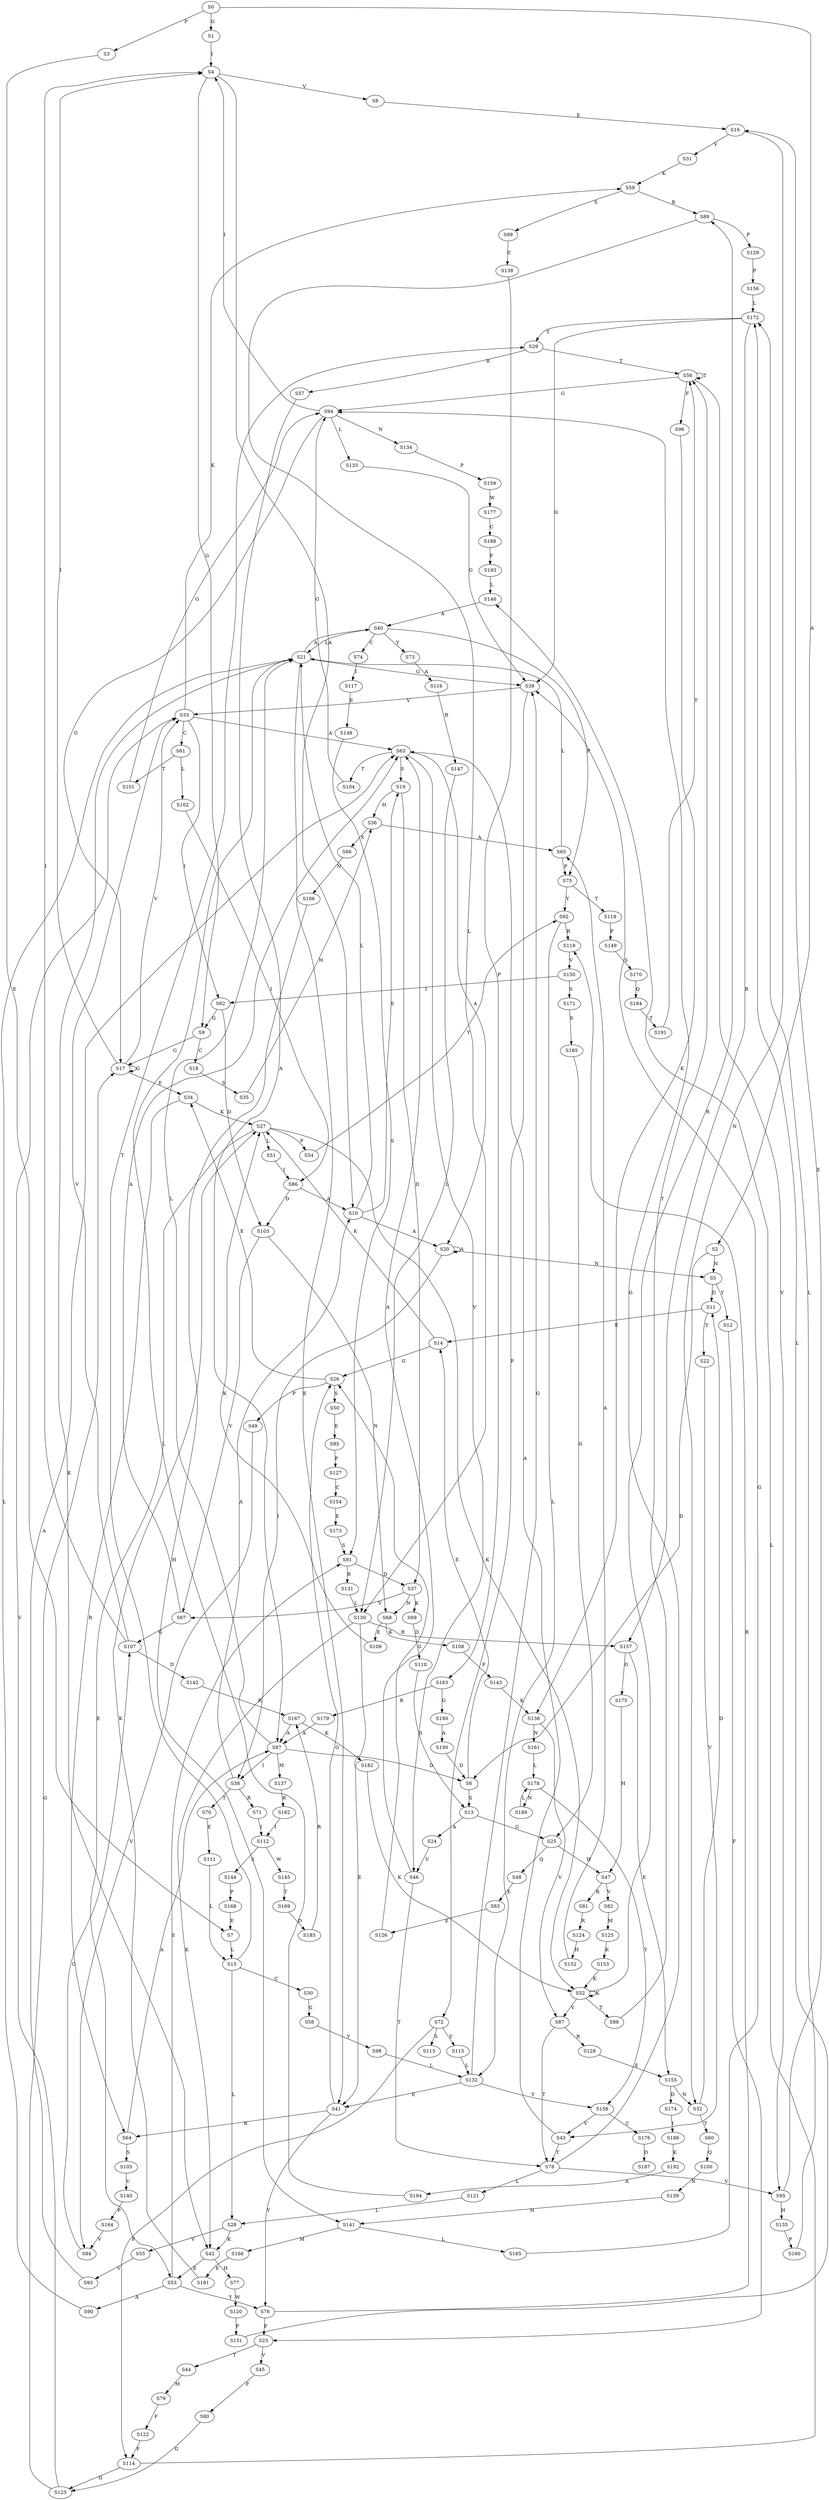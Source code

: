 strict digraph  {
	S0 -> S1 [ label = G ];
	S0 -> S2 [ label = A ];
	S0 -> S3 [ label = P ];
	S1 -> S4 [ label = I ];
	S2 -> S5 [ label = N ];
	S2 -> S6 [ label = D ];
	S3 -> S7 [ label = E ];
	S4 -> S8 [ label = V ];
	S4 -> S9 [ label = G ];
	S4 -> S10 [ label = A ];
	S5 -> S11 [ label = D ];
	S5 -> S12 [ label = Y ];
	S6 -> S13 [ label = S ];
	S6 -> S14 [ label = E ];
	S7 -> S15 [ label = L ];
	S8 -> S16 [ label = E ];
	S9 -> S17 [ label = G ];
	S9 -> S18 [ label = C ];
	S10 -> S19 [ label = S ];
	S10 -> S20 [ label = A ];
	S10 -> S21 [ label = L ];
	S11 -> S22 [ label = Y ];
	S11 -> S14 [ label = E ];
	S12 -> S23 [ label = F ];
	S13 -> S24 [ label = A ];
	S13 -> S25 [ label = G ];
	S14 -> S26 [ label = G ];
	S14 -> S27 [ label = K ];
	S15 -> S28 [ label = L ];
	S15 -> S29 [ label = T ];
	S15 -> S30 [ label = C ];
	S16 -> S31 [ label = V ];
	S16 -> S32 [ label = N ];
	S17 -> S33 [ label = V ];
	S17 -> S34 [ label = E ];
	S17 -> S4 [ label = I ];
	S17 -> S17 [ label = G ];
	S18 -> S35 [ label = S ];
	S19 -> S36 [ label = H ];
	S19 -> S37 [ label = D ];
	S20 -> S5 [ label = N ];
	S20 -> S38 [ label = I ];
	S20 -> S20 [ label = A ];
	S21 -> S39 [ label = G ];
	S21 -> S40 [ label = A ];
	S21 -> S41 [ label = E ];
	S21 -> S42 [ label = K ];
	S22 -> S43 [ label = V ];
	S23 -> S44 [ label = T ];
	S23 -> S45 [ label = V ];
	S24 -> S46 [ label = V ];
	S25 -> S47 [ label = H ];
	S25 -> S48 [ label = Q ];
	S26 -> S49 [ label = P ];
	S26 -> S34 [ label = E ];
	S26 -> S50 [ label = S ];
	S27 -> S51 [ label = L ];
	S27 -> S52 [ label = K ];
	S27 -> S53 [ label = E ];
	S27 -> S54 [ label = P ];
	S28 -> S42 [ label = K ];
	S28 -> S55 [ label = V ];
	S29 -> S56 [ label = T ];
	S29 -> S57 [ label = R ];
	S30 -> S58 [ label = G ];
	S31 -> S59 [ label = K ];
	S32 -> S11 [ label = D ];
	S32 -> S60 [ label = T ];
	S33 -> S61 [ label = C ];
	S33 -> S62 [ label = I ];
	S33 -> S59 [ label = K ];
	S33 -> S63 [ label = A ];
	S34 -> S27 [ label = K ];
	S34 -> S64 [ label = R ];
	S35 -> S36 [ label = H ];
	S36 -> S65 [ label = A ];
	S36 -> S66 [ label = S ];
	S37 -> S67 [ label = V ];
	S37 -> S68 [ label = N ];
	S37 -> S69 [ label = K ];
	S38 -> S10 [ label = A ];
	S38 -> S70 [ label = T ];
	S38 -> S71 [ label = R ];
	S39 -> S72 [ label = F ];
	S39 -> S33 [ label = V ];
	S40 -> S21 [ label = L ];
	S40 -> S73 [ label = Y ];
	S40 -> S74 [ label = C ];
	S40 -> S75 [ label = P ];
	S41 -> S26 [ label = G ];
	S41 -> S64 [ label = R ];
	S41 -> S76 [ label = Y ];
	S42 -> S77 [ label = H ];
	S42 -> S53 [ label = E ];
	S43 -> S63 [ label = A ];
	S43 -> S78 [ label = T ];
	S44 -> S79 [ label = M ];
	S45 -> S80 [ label = F ];
	S46 -> S63 [ label = A ];
	S46 -> S78 [ label = T ];
	S47 -> S81 [ label = R ];
	S47 -> S82 [ label = V ];
	S48 -> S83 [ label = E ];
	S49 -> S84 [ label = V ];
	S50 -> S85 [ label = E ];
	S51 -> S86 [ label = I ];
	S52 -> S87 [ label = V ];
	S52 -> S88 [ label = T ];
	S52 -> S89 [ label = R ];
	S52 -> S52 [ label = K ];
	S53 -> S90 [ label = A ];
	S53 -> S76 [ label = Y ];
	S53 -> S91 [ label = S ];
	S54 -> S92 [ label = Y ];
	S55 -> S93 [ label = V ];
	S56 -> S94 [ label = G ];
	S56 -> S56 [ label = T ];
	S56 -> S95 [ label = V ];
	S56 -> S96 [ label = F ];
	S57 -> S97 [ label = A ];
	S58 -> S98 [ label = Y ];
	S59 -> S89 [ label = R ];
	S59 -> S99 [ label = S ];
	S60 -> S100 [ label = Q ];
	S61 -> S101 [ label = T ];
	S61 -> S102 [ label = L ];
	S62 -> S9 [ label = G ];
	S62 -> S103 [ label = D ];
	S63 -> S19 [ label = S ];
	S63 -> S20 [ label = A ];
	S63 -> S104 [ label = T ];
	S63 -> S46 [ label = V ];
	S64 -> S105 [ label = S ];
	S64 -> S97 [ label = A ];
	S65 -> S75 [ label = P ];
	S65 -> S21 [ label = L ];
	S66 -> S106 [ label = N ];
	S67 -> S107 [ label = G ];
	S67 -> S63 [ label = A ];
	S68 -> S108 [ label = K ];
	S68 -> S109 [ label = E ];
	S69 -> S110 [ label = D ];
	S70 -> S111 [ label = E ];
	S71 -> S112 [ label = I ];
	S72 -> S113 [ label = S ];
	S72 -> S114 [ label = F ];
	S72 -> S115 [ label = Y ];
	S73 -> S116 [ label = A ];
	S74 -> S117 [ label = I ];
	S75 -> S118 [ label = T ];
	S75 -> S92 [ label = Y ];
	S76 -> S119 [ label = R ];
	S76 -> S23 [ label = F ];
	S77 -> S120 [ label = W ];
	S78 -> S94 [ label = G ];
	S78 -> S95 [ label = V ];
	S78 -> S121 [ label = L ];
	S79 -> S122 [ label = F ];
	S80 -> S123 [ label = G ];
	S81 -> S124 [ label = R ];
	S82 -> S125 [ label = M ];
	S83 -> S126 [ label = E ];
	S84 -> S107 [ label = G ];
	S85 -> S127 [ label = P ];
	S86 -> S103 [ label = D ];
	S86 -> S10 [ label = A ];
	S87 -> S128 [ label = R ];
	S87 -> S78 [ label = T ];
	S88 -> S56 [ label = T ];
	S89 -> S129 [ label = P ];
	S89 -> S130 [ label = L ];
	S90 -> S21 [ label = L ];
	S91 -> S37 [ label = D ];
	S91 -> S131 [ label = R ];
	S92 -> S119 [ label = R ];
	S92 -> S132 [ label = L ];
	S93 -> S63 [ label = A ];
	S94 -> S133 [ label = L ];
	S94 -> S4 [ label = I ];
	S94 -> S17 [ label = G ];
	S94 -> S134 [ label = N ];
	S95 -> S135 [ label = H ];
	S95 -> S16 [ label = E ];
	S96 -> S136 [ label = K ];
	S97 -> S6 [ label = D ];
	S97 -> S137 [ label = M ];
	S97 -> S21 [ label = L ];
	S97 -> S38 [ label = I ];
	S98 -> S132 [ label = L ];
	S99 -> S138 [ label = C ];
	S100 -> S139 [ label = N ];
	S101 -> S94 [ label = G ];
	S102 -> S86 [ label = I ];
	S103 -> S67 [ label = V ];
	S103 -> S68 [ label = N ];
	S104 -> S94 [ label = G ];
	S105 -> S140 [ label = V ];
	S106 -> S141 [ label = H ];
	S107 -> S33 [ label = V ];
	S107 -> S4 [ label = I ];
	S107 -> S142 [ label = D ];
	S108 -> S143 [ label = F ];
	S109 -> S27 [ label = K ];
	S110 -> S13 [ label = S ];
	S111 -> S15 [ label = L ];
	S112 -> S144 [ label = S ];
	S112 -> S145 [ label = W ];
	S114 -> S146 [ label = L ];
	S114 -> S123 [ label = G ];
	S115 -> S132 [ label = L ];
	S116 -> S147 [ label = R ];
	S117 -> S148 [ label = E ];
	S118 -> S149 [ label = P ];
	S119 -> S150 [ label = V ];
	S120 -> S151 [ label = P ];
	S121 -> S28 [ label = L ];
	S122 -> S114 [ label = F ];
	S123 -> S17 [ label = G ];
	S123 -> S33 [ label = V ];
	S124 -> S152 [ label = H ];
	S125 -> S153 [ label = K ];
	S126 -> S26 [ label = G ];
	S127 -> S154 [ label = C ];
	S128 -> S155 [ label = E ];
	S129 -> S156 [ label = P ];
	S130 -> S41 [ label = E ];
	S130 -> S42 [ label = K ];
	S130 -> S157 [ label = R ];
	S131 -> S130 [ label = L ];
	S132 -> S39 [ label = G ];
	S132 -> S158 [ label = Y ];
	S132 -> S41 [ label = E ];
	S133 -> S39 [ label = G ];
	S134 -> S159 [ label = P ];
	S135 -> S160 [ label = P ];
	S136 -> S87 [ label = V ];
	S136 -> S161 [ label = N ];
	S137 -> S162 [ label = R ];
	S138 -> S163 [ label = P ];
	S139 -> S141 [ label = H ];
	S140 -> S164 [ label = P ];
	S141 -> S165 [ label = L ];
	S141 -> S166 [ label = M ];
	S142 -> S167 [ label = R ];
	S143 -> S136 [ label = K ];
	S144 -> S168 [ label = P ];
	S145 -> S169 [ label = T ];
	S146 -> S40 [ label = A ];
	S147 -> S130 [ label = L ];
	S148 -> S91 [ label = S ];
	S149 -> S170 [ label = S ];
	S150 -> S62 [ label = I ];
	S150 -> S171 [ label = S ];
	S151 -> S172 [ label = L ];
	S152 -> S65 [ label = A ];
	S153 -> S52 [ label = K ];
	S154 -> S173 [ label = E ];
	S155 -> S174 [ label = D ];
	S155 -> S32 [ label = N ];
	S156 -> S172 [ label = L ];
	S157 -> S175 [ label = G ];
	S157 -> S155 [ label = E ];
	S158 -> S176 [ label = C ];
	S158 -> S43 [ label = V ];
	S159 -> S177 [ label = W ];
	S160 -> S172 [ label = L ];
	S161 -> S178 [ label = L ];
	S162 -> S112 [ label = I ];
	S163 -> S179 [ label = R ];
	S163 -> S180 [ label = G ];
	S164 -> S84 [ label = V ];
	S165 -> S39 [ label = G ];
	S166 -> S181 [ label = E ];
	S167 -> S97 [ label = A ];
	S167 -> S182 [ label = K ];
	S168 -> S7 [ label = E ];
	S169 -> S183 [ label = D ];
	S170 -> S184 [ label = Q ];
	S171 -> S185 [ label = S ];
	S172 -> S39 [ label = G ];
	S172 -> S29 [ label = T ];
	S172 -> S157 [ label = R ];
	S173 -> S91 [ label = S ];
	S174 -> S186 [ label = I ];
	S175 -> S47 [ label = H ];
	S176 -> S187 [ label = D ];
	S177 -> S188 [ label = C ];
	S178 -> S158 [ label = Y ];
	S178 -> S189 [ label = N ];
	S179 -> S97 [ label = A ];
	S180 -> S190 [ label = A ];
	S181 -> S27 [ label = K ];
	S182 -> S52 [ label = K ];
	S183 -> S167 [ label = R ];
	S184 -> S191 [ label = T ];
	S185 -> S25 [ label = G ];
	S186 -> S192 [ label = K ];
	S188 -> S193 [ label = F ];
	S189 -> S178 [ label = L ];
	S190 -> S6 [ label = D ];
	S191 -> S56 [ label = T ];
	S192 -> S194 [ label = A ];
	S193 -> S146 [ label = L ];
	S194 -> S21 [ label = L ];
}

